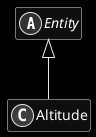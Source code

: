 ﻿@startuml
skinparam monochrome reverse
hide empty members

abstract class Entity {
}

Entity <|-- Altitude

class Altitude {
}

@enduml
